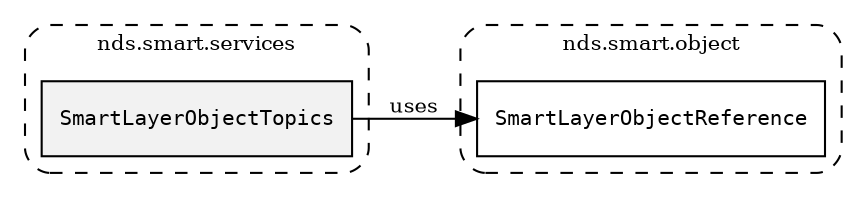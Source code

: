 /**
 * This dot file creates symbol collaboration diagram for SmartLayerObjectTopics.
 */
digraph ZSERIO
{
    node [shape=box, fontsize=10];
    rankdir="LR";
    fontsize=10;
    tooltip="SmartLayerObjectTopics collaboration diagram";

    subgraph "cluster_nds.smart.services"
    {
        style="dashed, rounded";
        label="nds.smart.services";
        tooltip="Package nds.smart.services";
        href="../../../content/packages/nds.smart.services.html#Package-nds-smart-services";
        target="_parent";

        "SmartLayerObjectTopics" [style="filled", fillcolor="#0000000D", target="_parent", label=<<font face="monospace"><table align="center" border="0" cellspacing="0" cellpadding="0"><tr><td href="../../../content/packages/nds.smart.services.html#Pubsub-SmartLayerObjectTopics" title="Pubsub defined in nds.smart.services">SmartLayerObjectTopics</td></tr></table></font>>];
    }

    subgraph "cluster_nds.smart.object"
    {
        style="dashed, rounded";
        label="nds.smart.object";
        tooltip="Package nds.smart.object";
        href="../../../content/packages/nds.smart.object.html#Package-nds-smart-object";
        target="_parent";

        "SmartLayerObjectReference" [target="_parent", label=<<font face="monospace"><table align="center" border="0" cellspacing="0" cellpadding="0"><tr><td href="../../../content/packages/nds.smart.object.html#Structure-SmartLayerObjectReference" title="Structure defined in nds.smart.object">SmartLayerObjectReference</td></tr></table></font>>];
    }

    "SmartLayerObjectTopics" -> "SmartLayerObjectReference" [label="uses", fontsize=10];
}
